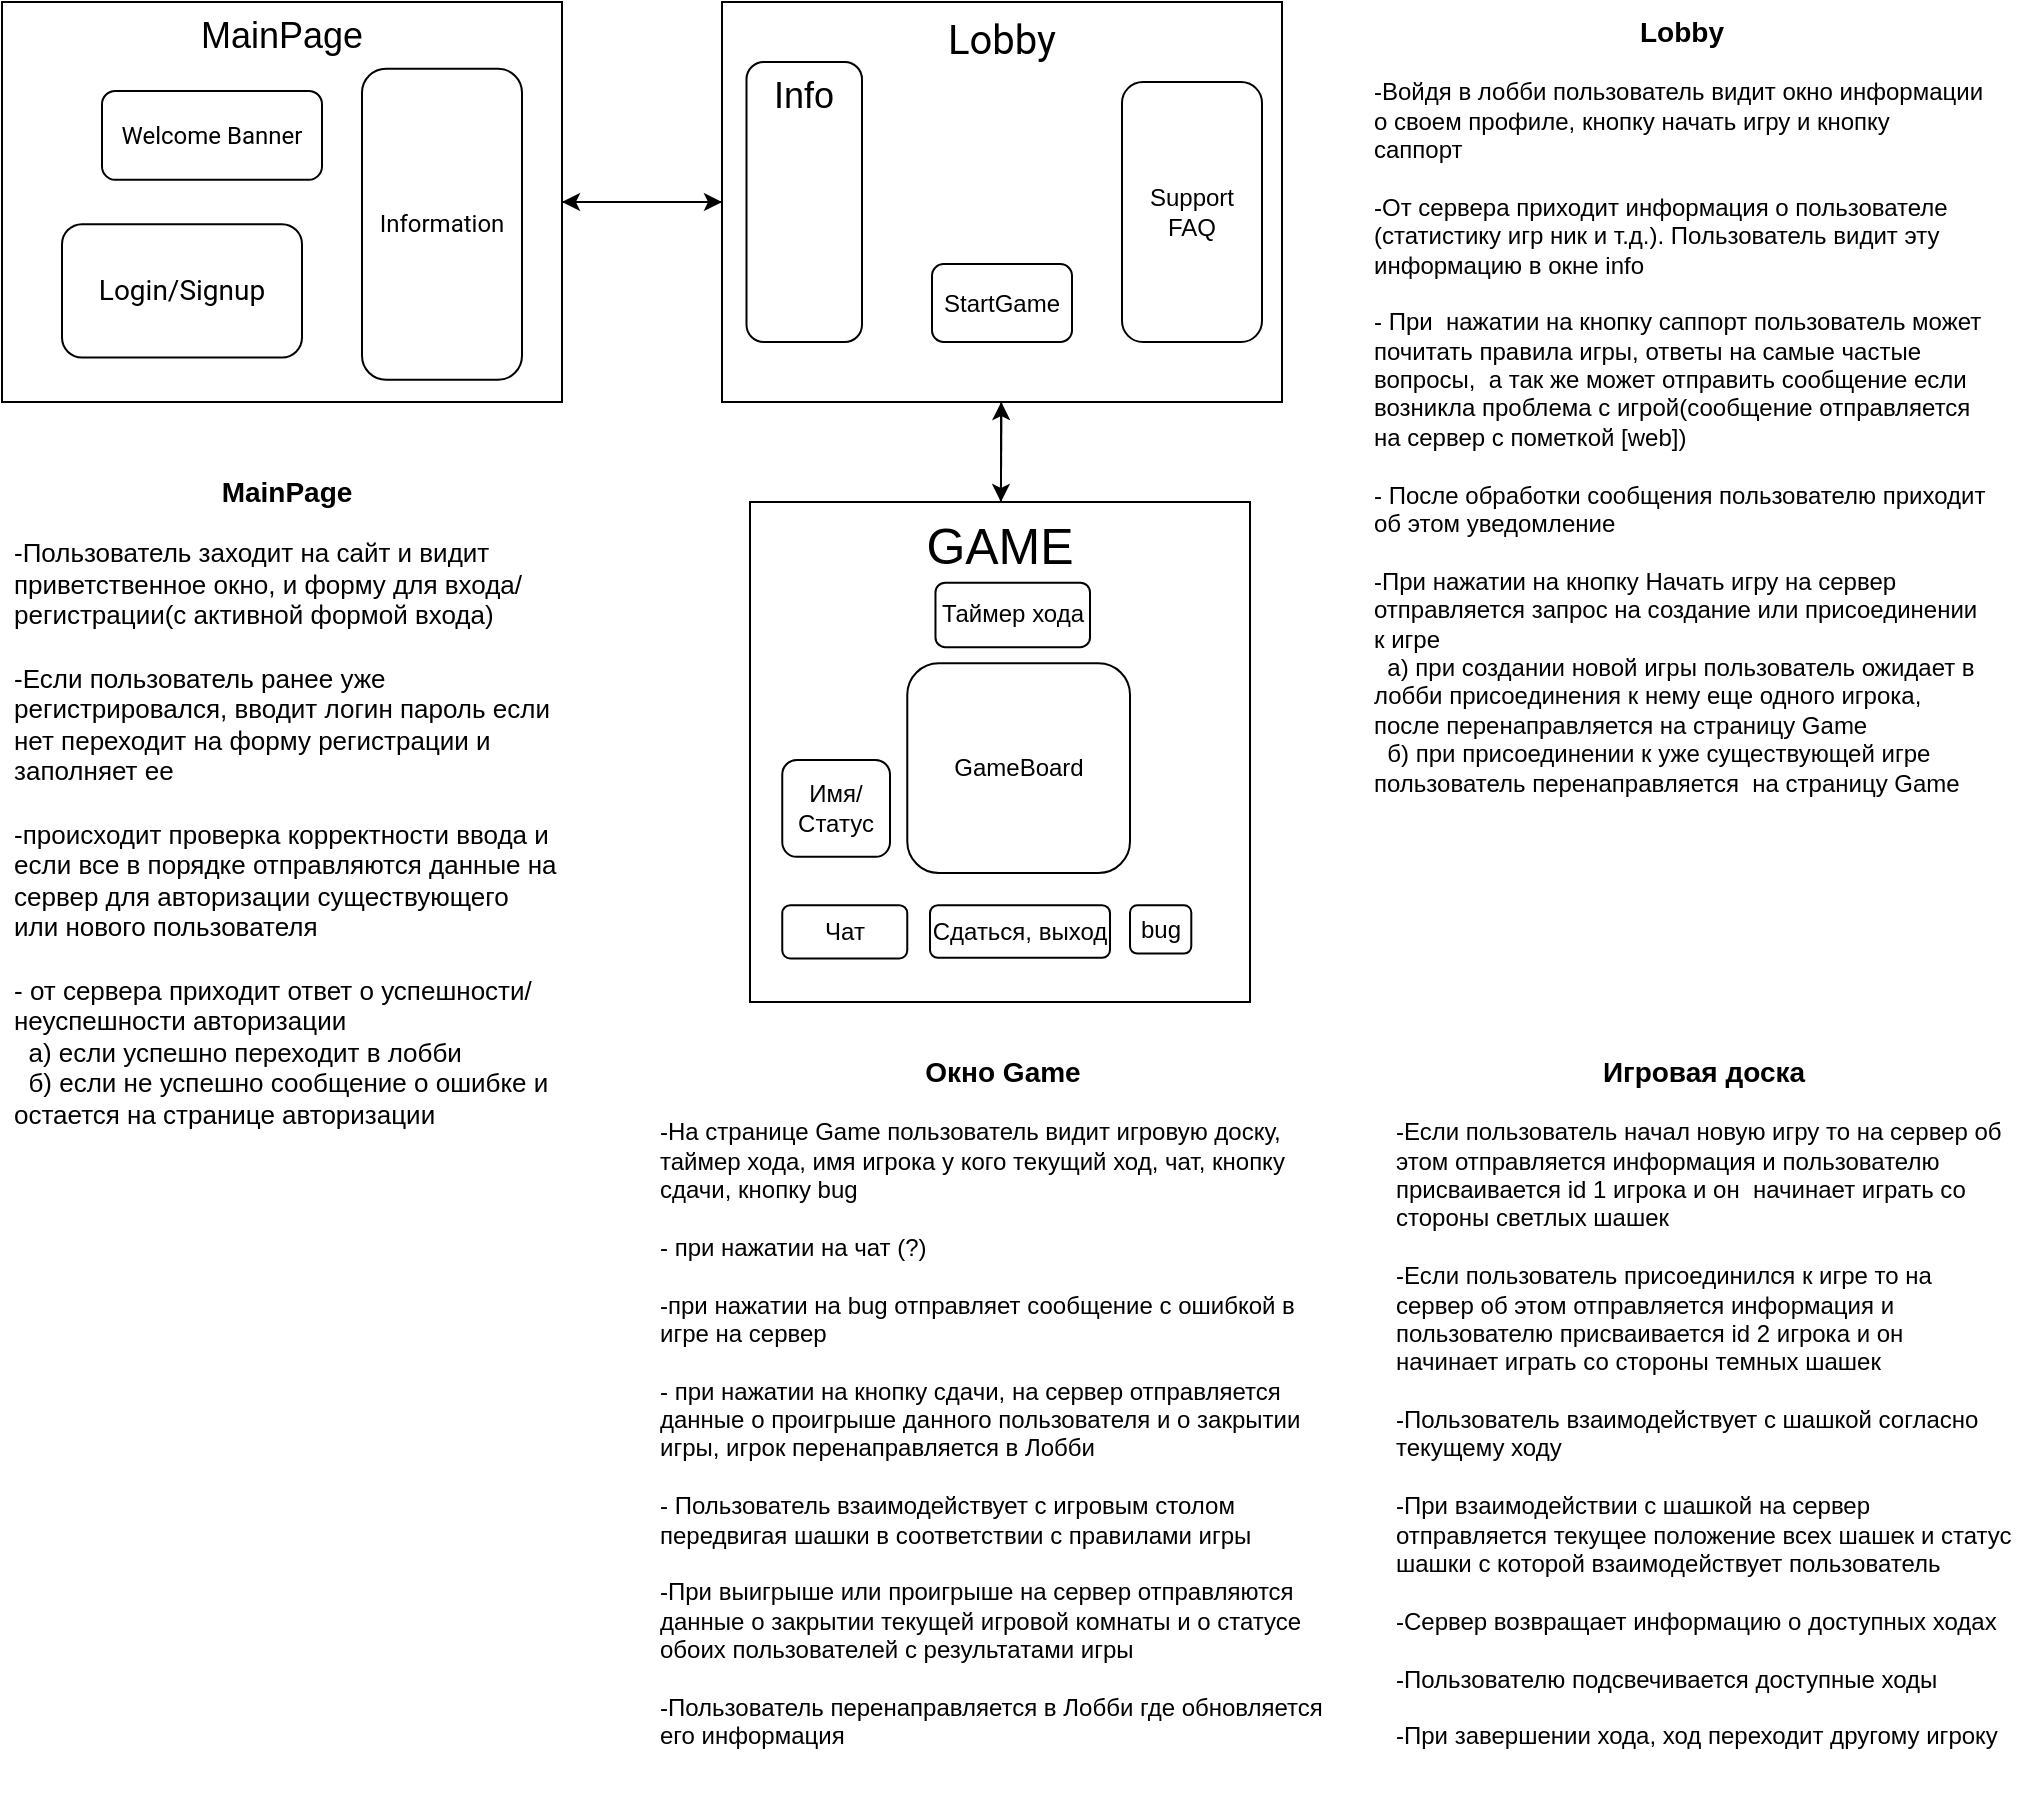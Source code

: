 <mxfile version="24.2.3" type="github">
  <diagram name="Страница — 1" id="iXLhNjQU6RTocYc2TxfD">
    <mxGraphModel dx="1380" dy="759" grid="1" gridSize="10" guides="1" tooltips="1" connect="1" arrows="1" fold="1" page="1" pageScale="1" pageWidth="827" pageHeight="1169" math="0" shadow="0">
      <root>
        <mxCell id="0" />
        <mxCell id="1" parent="0" />
        <mxCell id="qr8oWwxXvFvyaeT3T7vS-1" value="MainPage" style="rounded=0;whiteSpace=wrap;html=1;verticalAlign=top;fontSize=18;container=1;" parent="1" vertex="1">
          <mxGeometry x="40" y="40" width="280" height="200" as="geometry">
            <mxRectangle x="40" y="40" width="120" height="40" as="alternateBounds" />
          </mxGeometry>
        </mxCell>
        <mxCell id="qr8oWwxXvFvyaeT3T7vS-4" value="&lt;span style=&quot;box-sizing: inherit; font-family: Roboto, -apple-system, &amp;quot;apple color emoji&amp;quot;, BlinkMacSystemFont, &amp;quot;Segoe UI&amp;quot;, Roboto, Oxygen-Sans, Ubuntu, Cantarell, &amp;quot;Helvetica Neue&amp;quot;, sans-serif; font-size: 14px; text-align: start; white-space-collapse: preserve; background-color: rgb(255, 255, 255);&quot;&gt;Login/Signup&lt;/span&gt;" style="rounded=1;whiteSpace=wrap;html=1;" parent="qr8oWwxXvFvyaeT3T7vS-1" vertex="1">
          <mxGeometry x="30" y="111.111" width="120" height="66.667" as="geometry" />
        </mxCell>
        <mxCell id="qr8oWwxXvFvyaeT3T7vS-2" value="&lt;span style=&quot;box-sizing: inherit; font-family: Roboto, -apple-system, &amp;quot;apple color emoji&amp;quot;, BlinkMacSystemFont, &amp;quot;Segoe UI&amp;quot;, Roboto, Oxygen-Sans, Ubuntu, Cantarell, &amp;quot;Helvetica Neue&amp;quot;, sans-serif; font-size: 12px; text-align: start; white-space-collapse: preserve; background-color: rgb(255, 255, 255);&quot;&gt;Welcome Banner&lt;/span&gt;" style="rounded=1;whiteSpace=wrap;html=1;fontSize=12;" parent="qr8oWwxXvFvyaeT3T7vS-1" vertex="1">
          <mxGeometry x="50" y="44.444" width="110" height="44.444" as="geometry" />
        </mxCell>
        <mxCell id="qr8oWwxXvFvyaeT3T7vS-3" value="&lt;span style=&quot;box-sizing: inherit; font-family: Roboto, -apple-system, &amp;quot;apple color emoji&amp;quot;, BlinkMacSystemFont, &amp;quot;Segoe UI&amp;quot;, Roboto, Oxygen-Sans, Ubuntu, Cantarell, &amp;quot;Helvetica Neue&amp;quot;, sans-serif; text-align: start; white-space-collapse: preserve; background-color: rgb(255, 255, 255);&quot;&gt;Information&lt;/span&gt;" style="rounded=1;whiteSpace=wrap;html=1;" parent="qr8oWwxXvFvyaeT3T7vS-1" vertex="1">
          <mxGeometry x="180" y="33.333" width="80" height="155.556" as="geometry" />
        </mxCell>
        <mxCell id="qr8oWwxXvFvyaeT3T7vS-5" value="&lt;span style=&quot;box-sizing: inherit; font-family: Roboto, -apple-system, &amp;quot;apple color emoji&amp;quot;, BlinkMacSystemFont, &amp;quot;Segoe UI&amp;quot;, Roboto, Oxygen-Sans, Ubuntu, Cantarell, &amp;quot;Helvetica Neue&amp;quot;, sans-serif; font-size: 20px; text-align: start; white-space-collapse: preserve; background-color: rgb(255, 255, 255);&quot;&gt;Lobby&lt;/span&gt;" style="rounded=0;whiteSpace=wrap;html=1;verticalAlign=top;container=1;fontSize=20;" parent="1" vertex="1">
          <mxGeometry x="400" y="40" width="280" height="200" as="geometry" />
        </mxCell>
        <mxCell id="qr8oWwxXvFvyaeT3T7vS-6" value="StartGame" style="rounded=1;whiteSpace=wrap;html=1;" parent="qr8oWwxXvFvyaeT3T7vS-5" vertex="1">
          <mxGeometry x="105" y="131" width="70" height="39" as="geometry" />
        </mxCell>
        <mxCell id="qr8oWwxXvFvyaeT3T7vS-7" value="Info" style="rounded=1;whiteSpace=wrap;html=1;verticalAlign=top;fontSize=18;" parent="qr8oWwxXvFvyaeT3T7vS-5" vertex="1">
          <mxGeometry x="12.25" y="30" width="57.75" height="140" as="geometry" />
        </mxCell>
        <mxCell id="qr8oWwxXvFvyaeT3T7vS-8" value="Support&lt;div&gt;FAQ&lt;/div&gt;" style="rounded=1;whiteSpace=wrap;html=1;" parent="qr8oWwxXvFvyaeT3T7vS-5" vertex="1">
          <mxGeometry x="200" y="40" width="70" height="130" as="geometry" />
        </mxCell>
        <mxCell id="qr8oWwxXvFvyaeT3T7vS-9" value="" style="endArrow=classic;html=1;rounded=0;" parent="1" source="qr8oWwxXvFvyaeT3T7vS-1" target="qr8oWwxXvFvyaeT3T7vS-5" edge="1">
          <mxGeometry width="50" height="50" relative="1" as="geometry">
            <mxPoint x="390" y="420" as="sourcePoint" />
            <mxPoint x="440" y="370" as="targetPoint" />
          </mxGeometry>
        </mxCell>
        <mxCell id="qr8oWwxXvFvyaeT3T7vS-10" value="GAME" style="rounded=0;whiteSpace=wrap;html=1;verticalAlign=top;fontSize=25;container=1;" parent="1" vertex="1">
          <mxGeometry x="414" y="290" width="250" height="250" as="geometry" />
        </mxCell>
        <mxCell id="qr8oWwxXvFvyaeT3T7vS-11" value="GameBoard" style="rounded=1;whiteSpace=wrap;html=1;" parent="qr8oWwxXvFvyaeT3T7vS-10" vertex="1">
          <mxGeometry x="78.64" y="80.65" width="111.36" height="104.84" as="geometry" />
        </mxCell>
        <mxCell id="qr8oWwxXvFvyaeT3T7vS-12" value="Сдаться, выход" style="rounded=1;whiteSpace=wrap;html=1;" parent="qr8oWwxXvFvyaeT3T7vS-10" vertex="1">
          <mxGeometry x="90" y="201.61" width="90" height="26.32" as="geometry" />
        </mxCell>
        <mxCell id="qr8oWwxXvFvyaeT3T7vS-13" value="Чат" style="rounded=1;whiteSpace=wrap;html=1;" parent="qr8oWwxXvFvyaeT3T7vS-10" vertex="1">
          <mxGeometry x="16.13" y="201.613" width="62.5" height="26.613" as="geometry" />
        </mxCell>
        <mxCell id="qr8oWwxXvFvyaeT3T7vS-14" value="Таймер хода" style="rounded=1;whiteSpace=wrap;html=1;" parent="qr8oWwxXvFvyaeT3T7vS-10" vertex="1">
          <mxGeometry x="92.74" y="40.32" width="77.26" height="32.26" as="geometry" />
        </mxCell>
        <mxCell id="qr8oWwxXvFvyaeT3T7vS-15" value="Имя/Статус" style="rounded=1;whiteSpace=wrap;html=1;" parent="qr8oWwxXvFvyaeT3T7vS-10" vertex="1">
          <mxGeometry x="16.13" y="129.03" width="53.87" height="48.39" as="geometry" />
        </mxCell>
        <mxCell id="qr8oWwxXvFvyaeT3T7vS-16" value="bug" style="rounded=1;whiteSpace=wrap;html=1;" parent="qr8oWwxXvFvyaeT3T7vS-10" vertex="1">
          <mxGeometry x="190" y="201.61" width="30.65" height="24.19" as="geometry" />
        </mxCell>
        <mxCell id="qr8oWwxXvFvyaeT3T7vS-17" value="" style="endArrow=classic;html=1;rounded=0;" parent="1" source="qr8oWwxXvFvyaeT3T7vS-5" target="qr8oWwxXvFvyaeT3T7vS-10" edge="1">
          <mxGeometry width="50" height="50" relative="1" as="geometry">
            <mxPoint x="300" y="420" as="sourcePoint" />
            <mxPoint x="350" y="370" as="targetPoint" />
          </mxGeometry>
        </mxCell>
        <mxCell id="qr8oWwxXvFvyaeT3T7vS-18" value="" style="endArrow=classic;html=1;rounded=0;" parent="1" source="qr8oWwxXvFvyaeT3T7vS-10" target="qr8oWwxXvFvyaeT3T7vS-5" edge="1">
          <mxGeometry width="50" height="50" relative="1" as="geometry">
            <mxPoint x="410" y="450" as="sourcePoint" />
            <mxPoint x="460" y="400" as="targetPoint" />
          </mxGeometry>
        </mxCell>
        <mxCell id="qr8oWwxXvFvyaeT3T7vS-19" value="" style="endArrow=classic;html=1;rounded=0;" parent="1" source="qr8oWwxXvFvyaeT3T7vS-5" target="qr8oWwxXvFvyaeT3T7vS-1" edge="1">
          <mxGeometry width="50" height="50" relative="1" as="geometry">
            <mxPoint x="400" y="210" as="sourcePoint" />
            <mxPoint x="450" y="160" as="targetPoint" />
          </mxGeometry>
        </mxCell>
        <mxCell id="CCopDlIVsvVGfpgUmf2R-1" value="&lt;div style=&quot;padding-left: 5px;&quot;&gt;&lt;span style=&quot;background-color: initial;&quot;&gt;&lt;b&gt;&lt;font style=&quot;font-size: 14px;&quot;&gt;MainPage&lt;/font&gt;&lt;/b&gt;&lt;/span&gt;&lt;/div&gt;&lt;div style=&quot;text-align: left; padding-left: 5px;&quot;&gt;&lt;span style=&quot;background-color: initial;&quot;&gt;&lt;br&gt;&lt;/span&gt;&lt;/div&gt;&lt;div style=&quot;text-align: left; padding-left: 5px; font-size: 13px;&quot;&gt;&lt;font style=&quot;font-size: 13px;&quot;&gt;&lt;span style=&quot;background-color: initial;&quot;&gt;-Пользователь заходит на сайт и видит приветственное окно, и форму для входа/регистрации(с активной формой входа)&lt;/span&gt;&lt;br&gt;&lt;/font&gt;&lt;/div&gt;&lt;div style=&quot;text-align: left; padding-left: 5px; font-size: 13px;&quot;&gt;&lt;font style=&quot;font-size: 13px;&quot;&gt;&lt;span style=&quot;background-color: initial;&quot;&gt;&lt;br&gt;&lt;/span&gt;&lt;/font&gt;&lt;/div&gt;&lt;div style=&quot;text-align: left; padding-left: 5px; font-size: 13px;&quot;&gt;&lt;font style=&quot;font-size: 13px;&quot;&gt;&lt;span style=&quot;background-color: initial;&quot;&gt;-Если пользователь ранее уже регистрировался, вводит логин пароль если нет переходит на форму регистрации и заполняет ее&lt;/span&gt;&lt;br&gt;&lt;/font&gt;&lt;/div&gt;&lt;div style=&quot;text-align: left; padding-left: 5px; font-size: 13px;&quot;&gt;&lt;span style=&quot;background-color: initial;&quot;&gt;&lt;font style=&quot;font-size: 13px;&quot;&gt;&lt;br&gt;&lt;/font&gt;&lt;/span&gt;&lt;/div&gt;&lt;div style=&quot;text-align: left; padding-left: 5px; font-size: 13px;&quot;&gt;&lt;span style=&quot;background-color: initial;&quot;&gt;&lt;font style=&quot;font-size: 13px;&quot;&gt;-происходит проверка корректности ввода и если все в порядке отправляются данные на сервер для авторизации существующего&amp;nbsp; или нового пользователя&lt;/font&gt;&lt;/span&gt;&lt;/div&gt;&lt;div style=&quot;text-align: left; padding-left: 5px; font-size: 13px;&quot;&gt;&lt;span style=&quot;background-color: initial;&quot;&gt;&lt;font style=&quot;font-size: 13px;&quot;&gt;&lt;br&gt;&lt;/font&gt;&lt;/span&gt;&lt;/div&gt;&lt;div style=&quot;text-align: left; padding-left: 5px; font-size: 13px;&quot;&gt;&lt;span style=&quot;background-color: initial;&quot;&gt;&lt;font style=&quot;font-size: 13px;&quot;&gt;- от сервера приходит ответ о успешности/неуспешности авторизации&lt;/font&gt;&lt;/span&gt;&lt;/div&gt;&lt;div style=&quot;text-align: left; padding-left: 5px; font-size: 13px;&quot;&gt;&lt;span style=&quot;background-color: initial;&quot;&gt;&lt;font style=&quot;font-size: 13px;&quot;&gt;&amp;nbsp; а) если успешно переходит в лобби&lt;/font&gt;&lt;/span&gt;&lt;/div&gt;&lt;div style=&quot;text-align: left; padding-left: 5px; font-size: 13px; padding-right: 5px;&quot;&gt;&lt;span style=&quot;background-color: initial;&quot;&gt;&lt;font style=&quot;font-size: 13px;&quot;&gt;&amp;nbsp; б) если не успешно сообщение о ошибке и остается на странице авторизации&lt;/font&gt;&lt;i&gt;&amp;nbsp;&lt;/i&gt;&amp;nbsp;&lt;/span&gt;&lt;/div&gt;" style="text;html=1;align=center;verticalAlign=top;whiteSpace=wrap;rounded=0;" vertex="1" parent="1">
          <mxGeometry x="40" y="270" width="280" height="350" as="geometry" />
        </mxCell>
        <mxCell id="CCopDlIVsvVGfpgUmf2R-2" value="&lt;font size=&quot;1&quot; style=&quot;&quot;&gt;&lt;b style=&quot;font-size: 14px;&quot;&gt;Lobby&lt;/b&gt;&lt;/font&gt;&lt;div&gt;&lt;font style=&quot;font-size: 12px;&quot;&gt;&lt;br&gt;&lt;/font&gt;&lt;/div&gt;&lt;div style=&quot;text-align: left; padding-right: 5px; padding-left: 5px;&quot;&gt;-Войдя в лобби пользователь видит окно информации о своем профиле, кнопку начать игру и кнопку саппорт&amp;nbsp;&lt;/div&gt;&lt;div style=&quot;text-align: left; padding-right: 5px; padding-left: 5px;&quot;&gt;&lt;br&gt;&lt;/div&gt;&lt;div style=&quot;text-align: left; padding-right: 5px; padding-left: 5px;&quot;&gt;-От сервера приходит информация о пользователе&amp;nbsp;&lt;/div&gt;&lt;div style=&quot;text-align: left; padding-right: 5px; padding-left: 5px;&quot;&gt;(статистику игр ник и т.д.). Пользователь видит эту информацию в окне info&lt;/div&gt;&lt;div style=&quot;text-align: left; padding-right: 5px; padding-left: 5px;&quot;&gt;&lt;br&gt;&lt;/div&gt;&lt;div style=&quot;text-align: left; padding-right: 5px; padding-left: 5px;&quot;&gt;- При&amp;nbsp; нажатии на кнопку саппорт пользователь может почитать правила игры, ответы на самые частые вопросы,&amp;nbsp; а так же может отправить сообщение если возникла проблема с игрой(сообщение отправляется на сервер с пометкой [web])&lt;/div&gt;&lt;div style=&quot;text-align: left; padding-right: 5px; padding-left: 5px;&quot;&gt;&lt;br&gt;&lt;/div&gt;&lt;div style=&quot;text-align: left; padding-right: 5px; padding-left: 5px;&quot;&gt;- После обработки сообщения пользователю приходит об этом уведомление&lt;/div&gt;&lt;div style=&quot;text-align: left; padding-right: 5px; padding-left: 5px;&quot;&gt;&lt;br&gt;&lt;/div&gt;&lt;div style=&quot;text-align: left; padding-right: 5px; padding-left: 5px;&quot;&gt;-При нажатии на кнопку Начать игру на сервер отправляется запрос на создание или присоединении к игре&lt;/div&gt;&lt;div style=&quot;text-align: left; padding-right: 5px; padding-left: 5px;&quot;&gt;&amp;nbsp; а) при создании новой игры пользователь ожидает в лобби присоединения к нему еще одного игрока, после перенаправляется на страницу Game&lt;/div&gt;&lt;div style=&quot;text-align: left; padding-right: 5px; padding-left: 5px;&quot;&gt;&amp;nbsp; б) при присоединении к уже существующей игре пользователь&amp;nbsp;&lt;span style=&quot;background-color: initial;&quot;&gt;перенаправляется&lt;/span&gt;&lt;span style=&quot;background-color: initial;&quot;&gt;&amp;nbsp;&amp;nbsp;&lt;/span&gt;&lt;span style=&quot;background-color: initial;&quot;&gt;на страницу Game&lt;/span&gt;&lt;/div&gt;" style="text;html=1;align=center;verticalAlign=top;whiteSpace=wrap;rounded=0;" vertex="1" parent="1">
          <mxGeometry x="720" y="40" width="320" height="430" as="geometry" />
        </mxCell>
        <mxCell id="CCopDlIVsvVGfpgUmf2R-3" value="&lt;div style=&quot;text-align: center;&quot;&gt;&lt;span style=&quot;background-color: initial;&quot;&gt;&lt;b&gt;&lt;font style=&quot;font-size: 14px;&quot;&gt;Окно Game&lt;/font&gt;&lt;/b&gt;&lt;/span&gt;&lt;/div&gt;&lt;div style=&quot;text-align: center;&quot;&gt;&lt;span style=&quot;background-color: initial;&quot;&gt;&lt;br&gt;&lt;/span&gt;&lt;/div&gt;&lt;div style=&quot;padding-right: 5px; padding-left: 5px;&quot;&gt;-На странице Game пользователь видит игровую доску, таймер хода, имя игрока у кого текущий ход, чат, кнопку сдачи, кнопку bug&lt;/div&gt;&lt;div style=&quot;padding-right: 5px; padding-left: 5px;&quot;&gt;&lt;br&gt;&lt;/div&gt;&lt;div style=&quot;padding-right: 5px; padding-left: 5px;&quot;&gt;- при нажатии на чат (?)&lt;/div&gt;&lt;div style=&quot;padding-right: 5px; padding-left: 5px;&quot;&gt;&lt;br&gt;&lt;/div&gt;&lt;div style=&quot;padding-right: 5px; padding-left: 5px;&quot;&gt;-при нажатии на bug отправляет сообщение с ошибкой в игре на сервер&lt;/div&gt;&lt;div style=&quot;padding-right: 5px; padding-left: 5px;&quot;&gt;&lt;br&gt;&lt;/div&gt;&lt;div style=&quot;padding-right: 5px; padding-left: 5px;&quot;&gt;- при нажатии на кнопку сдачи, на сервер отправляется данные о проигрыше данного пользователя и о закрытии игры, игрок перенаправляется в Лобби&lt;/div&gt;&lt;div style=&quot;padding-right: 5px; padding-left: 5px;&quot;&gt;&lt;br&gt;&lt;/div&gt;&lt;div style=&quot;padding-right: 5px; padding-left: 5px;&quot;&gt;- Пользователь взаимодействует с игровым столом передвигая шашки в соответствии с правилами игры&lt;/div&gt;&lt;div style=&quot;padding-right: 5px; padding-left: 5px;&quot;&gt;&lt;br&gt;&lt;/div&gt;&lt;div style=&quot;padding-right: 5px; padding-left: 5px;&quot;&gt;-При выигрыше или проигрыше на сервер отправляются данные о закрытии текущей игровой комнаты и о статусе обоих пользователей с результатами игры&lt;/div&gt;&lt;div style=&quot;padding-right: 5px; padding-left: 5px;&quot;&gt;&amp;nbsp;&lt;/div&gt;&lt;div style=&quot;padding-right: 5px; padding-left: 5px;&quot;&gt;-Пользователь перенаправляется в Лобби где обновляется его информация&amp;nbsp; &amp;nbsp;&lt;/div&gt;" style="text;html=1;align=left;verticalAlign=top;whiteSpace=wrap;rounded=0;" vertex="1" parent="1">
          <mxGeometry x="361.5" y="560" width="355" height="370" as="geometry" />
        </mxCell>
        <mxCell id="CCopDlIVsvVGfpgUmf2R-4" value="&lt;div style=&quot;text-align: center;&quot;&gt;&lt;b style=&quot;background-color: initial;&quot;&gt;&lt;font style=&quot;font-size: 14px;&quot;&gt;Игровая доска&lt;/font&gt;&lt;/b&gt;&lt;/div&gt;&lt;div&gt;&lt;br&gt;&lt;/div&gt;&lt;div style=&quot;padding-right: 5px; padding-left: 5px;&quot;&gt;-Если пользователь начал новую игру то на сервер об этом отправляется информация и пользователю присваивается id 1 игрока и он&amp;nbsp; начинает играть со стороны светлых шашек&lt;br&gt;&lt;/div&gt;&lt;div style=&quot;padding-right: 5px; padding-left: 5px;&quot;&gt;&lt;br&gt;&lt;/div&gt;&lt;div style=&quot;padding-right: 5px; padding-left: 5px;&quot;&gt;-Если пользователь присоединился к игре то на сервер об этом отправляется информация и пользователю присваивается id 2 игрока и он&amp;nbsp; начинает играть со стороны темных шашек&lt;/div&gt;&lt;div style=&quot;padding-right: 5px; padding-left: 5px;&quot;&gt;&lt;br&gt;&lt;/div&gt;&lt;div style=&quot;padding-right: 5px; padding-left: 5px;&quot;&gt;-Пользователь взаимодействует с шашкой согласно текущему ходу&lt;/div&gt;&lt;div style=&quot;padding-right: 5px; padding-left: 5px;&quot;&gt;&lt;br&gt;&lt;/div&gt;&lt;div style=&quot;padding-right: 5px; padding-left: 5px;&quot;&gt;-При взаимодействии с шашкой на сервер отправляется текущее положение всех шашек и статус шашки с которой взаимодействует пользователь&lt;/div&gt;&lt;div style=&quot;padding-right: 5px; padding-left: 5px;&quot;&gt;&lt;br&gt;&lt;/div&gt;&lt;div style=&quot;padding-right: 5px; padding-left: 5px;&quot;&gt;-Сервер возвращает информацию о доступных ходах&lt;/div&gt;&lt;div style=&quot;padding-right: 5px; padding-left: 5px;&quot;&gt;&lt;br&gt;&lt;/div&gt;&lt;div style=&quot;padding-right: 5px; padding-left: 5px;&quot;&gt;-Пользователю подсвечивается доступные ходы&lt;/div&gt;&lt;div style=&quot;padding-right: 5px; padding-left: 5px;&quot;&gt;&lt;br&gt;&lt;/div&gt;&lt;div style=&quot;padding-right: 5px; padding-left: 5px;&quot;&gt;-При завершении хода, ход переходит другому игроку&lt;/div&gt;&lt;div style=&quot;padding-right: 5px; padding-left: 5px;&quot;&gt;&amp;nbsp;&amp;nbsp;&lt;/div&gt;&lt;div style=&quot;padding-right: 5px; padding-left: 5px;&quot;&gt;&amp;nbsp;&lt;/div&gt;" style="text;html=1;align=left;verticalAlign=top;whiteSpace=wrap;rounded=0;" vertex="1" parent="1">
          <mxGeometry x="730" y="560" width="320" height="380" as="geometry" />
        </mxCell>
      </root>
    </mxGraphModel>
  </diagram>
</mxfile>
